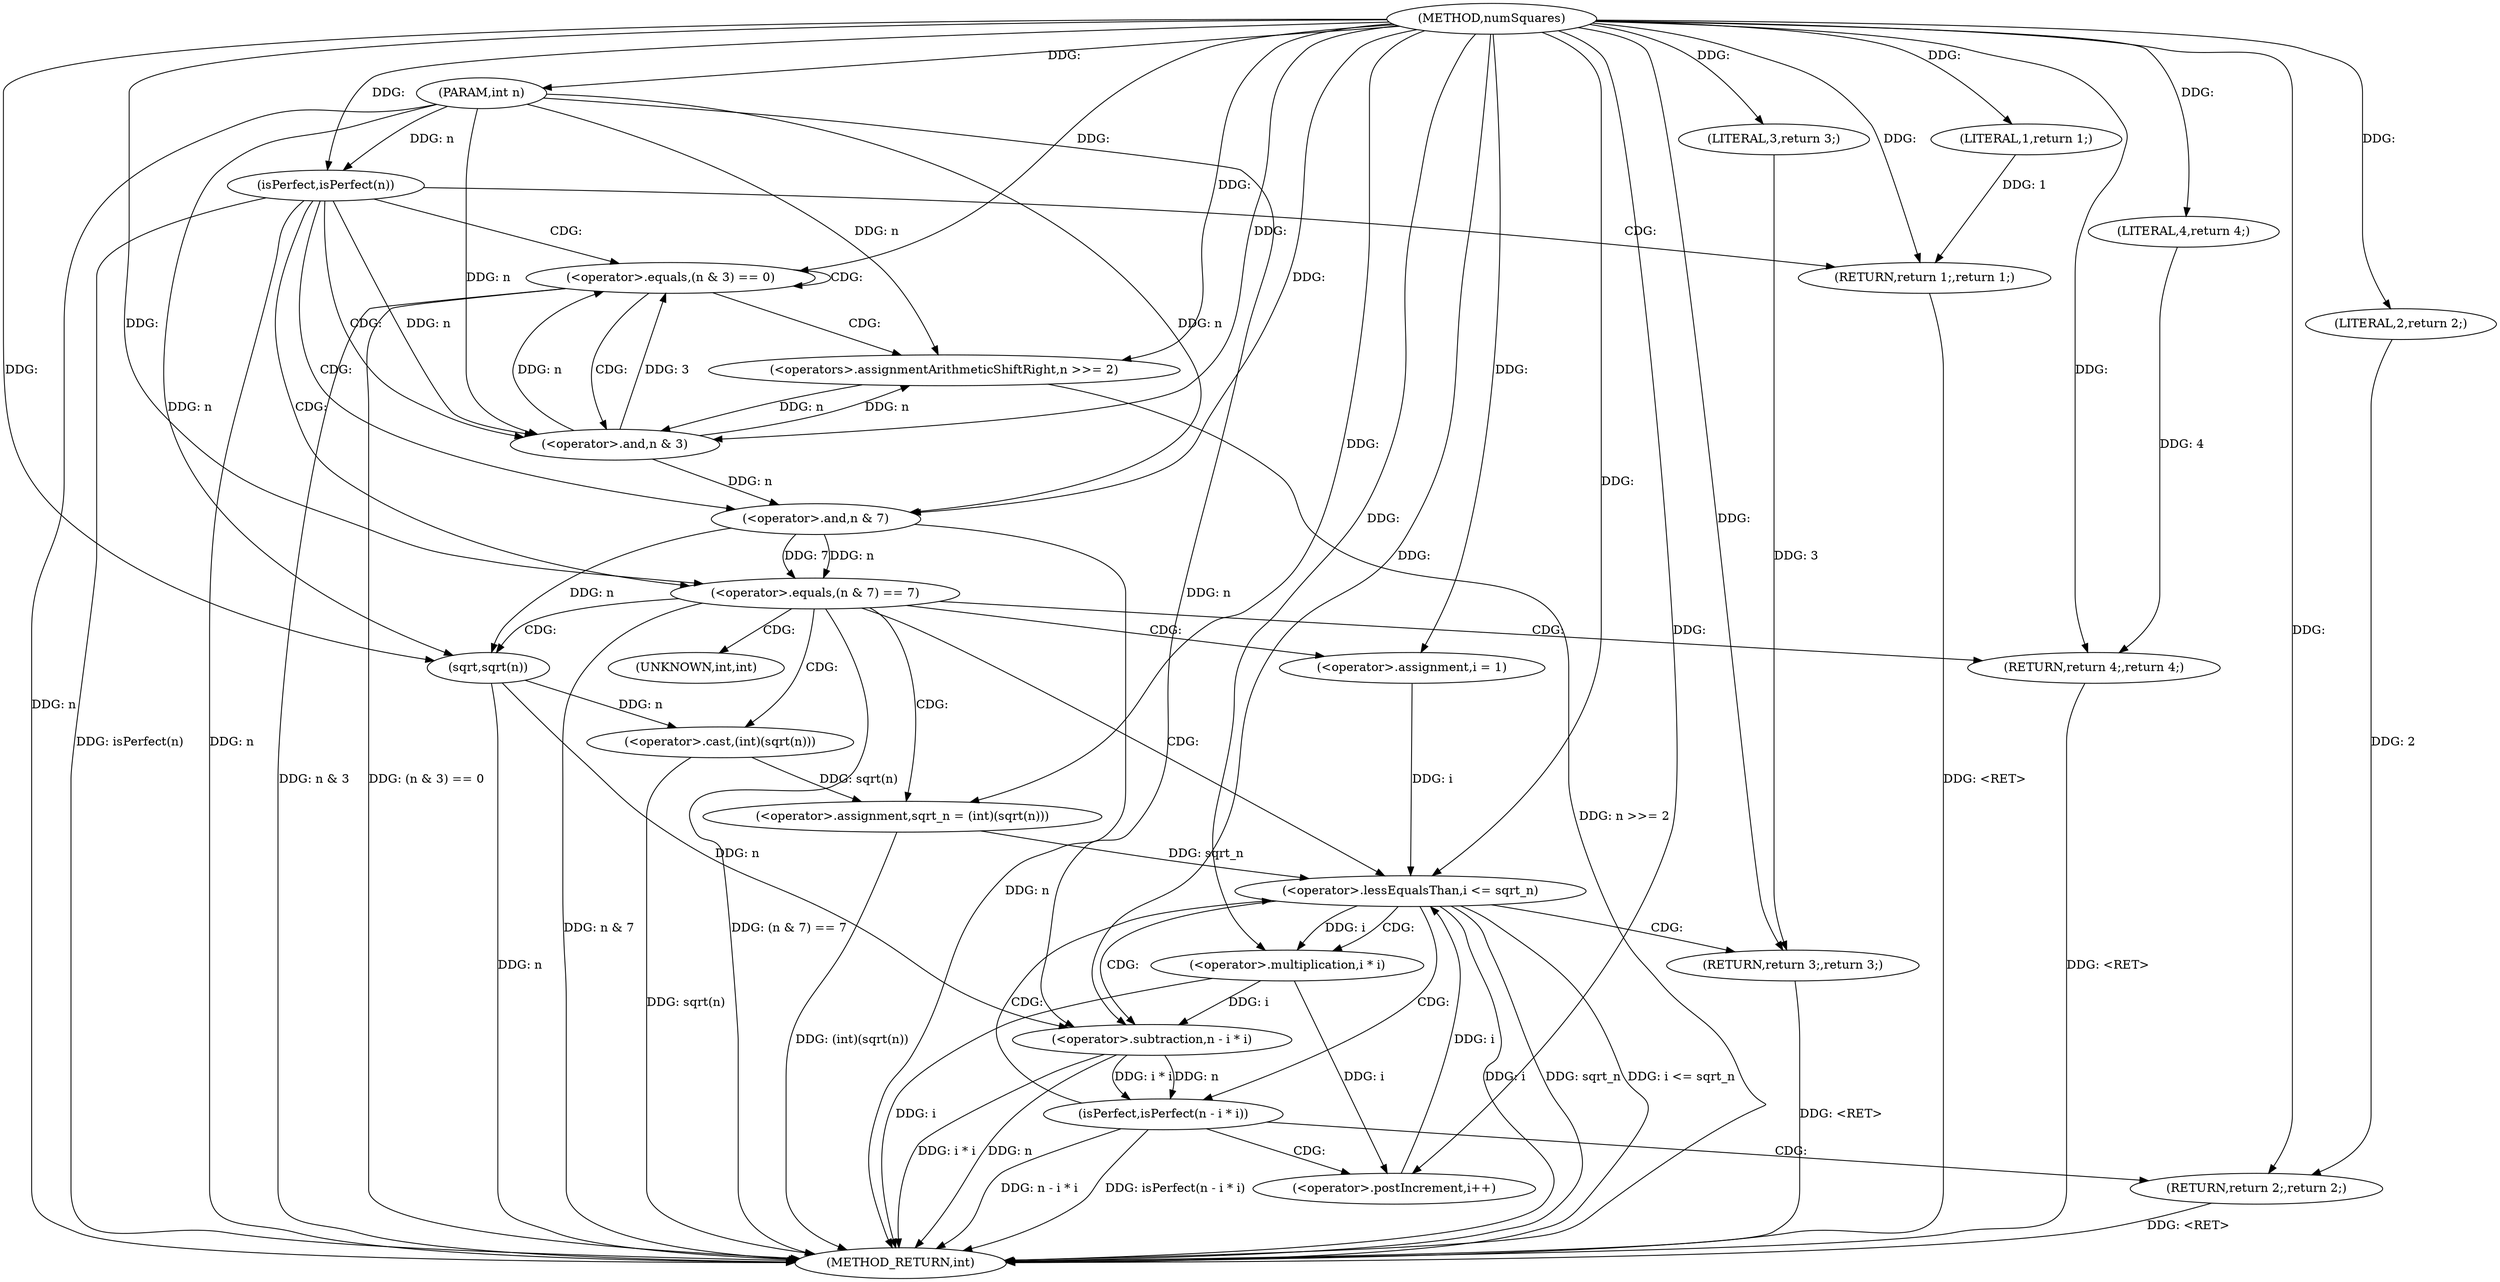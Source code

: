 digraph "numSquares" {  
"1000407" [label = "(METHOD,numSquares)" ]
"1000465" [label = "(METHOD_RETURN,int)" ]
"1000408" [label = "(PARAM,int n)" ]
"1000436" [label = "(<operator>.assignment,sqrt_n = (int)(sqrt(n)))" ]
"1000463" [label = "(RETURN,return 3;,return 3;)" ]
"1000411" [label = "(isPerfect,isPerfect(n))" ]
"1000417" [label = "(<operator>.equals,(n & 3) == 0)" ]
"1000427" [label = "(<operator>.equals,(n & 7) == 7)" ]
"1000444" [label = "(<operator>.assignment,i = 1)" ]
"1000447" [label = "(<operator>.lessEqualsThan,i <= sqrt_n)" ]
"1000450" [label = "(<operator>.postIncrement,i++)" ]
"1000464" [label = "(LITERAL,3,return 3;)" ]
"1000414" [label = "(RETURN,return 1;,return 1;)" ]
"1000423" [label = "(<operators>.assignmentArithmeticShiftRight,n >>= 2)" ]
"1000433" [label = "(RETURN,return 4;,return 4;)" ]
"1000438" [label = "(<operator>.cast,(int)(sqrt(n)))" ]
"1000415" [label = "(LITERAL,1,return 1;)" ]
"1000418" [label = "(<operator>.and,n & 3)" ]
"1000428" [label = "(<operator>.and,n & 7)" ]
"1000434" [label = "(LITERAL,4,return 4;)" ]
"1000440" [label = "(sqrt,sqrt(n))" ]
"1000454" [label = "(isPerfect,isPerfect(n - i * i))" ]
"1000461" [label = "(RETURN,return 2;,return 2;)" ]
"1000455" [label = "(<operator>.subtraction,n - i * i)" ]
"1000462" [label = "(LITERAL,2,return 2;)" ]
"1000457" [label = "(<operator>.multiplication,i * i)" ]
"1000439" [label = "(UNKNOWN,int,int)" ]
  "1000408" -> "1000465"  [ label = "DDG: n"] 
  "1000411" -> "1000465"  [ label = "DDG: n"] 
  "1000411" -> "1000465"  [ label = "DDG: isPerfect(n)"] 
  "1000417" -> "1000465"  [ label = "DDG: n & 3"] 
  "1000417" -> "1000465"  [ label = "DDG: (n & 3) == 0"] 
  "1000428" -> "1000465"  [ label = "DDG: n"] 
  "1000427" -> "1000465"  [ label = "DDG: n & 7"] 
  "1000427" -> "1000465"  [ label = "DDG: (n & 7) == 7"] 
  "1000440" -> "1000465"  [ label = "DDG: n"] 
  "1000438" -> "1000465"  [ label = "DDG: sqrt(n)"] 
  "1000436" -> "1000465"  [ label = "DDG: (int)(sqrt(n))"] 
  "1000447" -> "1000465"  [ label = "DDG: i"] 
  "1000447" -> "1000465"  [ label = "DDG: sqrt_n"] 
  "1000447" -> "1000465"  [ label = "DDG: i <= sqrt_n"] 
  "1000455" -> "1000465"  [ label = "DDG: n"] 
  "1000457" -> "1000465"  [ label = "DDG: i"] 
  "1000455" -> "1000465"  [ label = "DDG: i * i"] 
  "1000454" -> "1000465"  [ label = "DDG: n - i * i"] 
  "1000454" -> "1000465"  [ label = "DDG: isPerfect(n - i * i)"] 
  "1000423" -> "1000465"  [ label = "DDG: n >>= 2"] 
  "1000463" -> "1000465"  [ label = "DDG: <RET>"] 
  "1000414" -> "1000465"  [ label = "DDG: <RET>"] 
  "1000433" -> "1000465"  [ label = "DDG: <RET>"] 
  "1000461" -> "1000465"  [ label = "DDG: <RET>"] 
  "1000407" -> "1000408"  [ label = "DDG: "] 
  "1000438" -> "1000436"  [ label = "DDG: sqrt(n)"] 
  "1000464" -> "1000463"  [ label = "DDG: 3"] 
  "1000407" -> "1000463"  [ label = "DDG: "] 
  "1000407" -> "1000436"  [ label = "DDG: "] 
  "1000407" -> "1000444"  [ label = "DDG: "] 
  "1000407" -> "1000464"  [ label = "DDG: "] 
  "1000408" -> "1000411"  [ label = "DDG: n"] 
  "1000407" -> "1000411"  [ label = "DDG: "] 
  "1000415" -> "1000414"  [ label = "DDG: 1"] 
  "1000407" -> "1000414"  [ label = "DDG: "] 
  "1000418" -> "1000417"  [ label = "DDG: 3"] 
  "1000418" -> "1000417"  [ label = "DDG: n"] 
  "1000407" -> "1000417"  [ label = "DDG: "] 
  "1000428" -> "1000427"  [ label = "DDG: 7"] 
  "1000428" -> "1000427"  [ label = "DDG: n"] 
  "1000407" -> "1000427"  [ label = "DDG: "] 
  "1000434" -> "1000433"  [ label = "DDG: 4"] 
  "1000407" -> "1000433"  [ label = "DDG: "] 
  "1000440" -> "1000438"  [ label = "DDG: n"] 
  "1000444" -> "1000447"  [ label = "DDG: i"] 
  "1000450" -> "1000447"  [ label = "DDG: i"] 
  "1000407" -> "1000447"  [ label = "DDG: "] 
  "1000436" -> "1000447"  [ label = "DDG: sqrt_n"] 
  "1000457" -> "1000450"  [ label = "DDG: i"] 
  "1000407" -> "1000450"  [ label = "DDG: "] 
  "1000407" -> "1000415"  [ label = "DDG: "] 
  "1000411" -> "1000418"  [ label = "DDG: n"] 
  "1000423" -> "1000418"  [ label = "DDG: n"] 
  "1000408" -> "1000418"  [ label = "DDG: n"] 
  "1000407" -> "1000418"  [ label = "DDG: "] 
  "1000418" -> "1000423"  [ label = "DDG: n"] 
  "1000408" -> "1000423"  [ label = "DDG: n"] 
  "1000407" -> "1000423"  [ label = "DDG: "] 
  "1000418" -> "1000428"  [ label = "DDG: n"] 
  "1000408" -> "1000428"  [ label = "DDG: n"] 
  "1000407" -> "1000428"  [ label = "DDG: "] 
  "1000407" -> "1000434"  [ label = "DDG: "] 
  "1000428" -> "1000440"  [ label = "DDG: n"] 
  "1000408" -> "1000440"  [ label = "DDG: n"] 
  "1000407" -> "1000440"  [ label = "DDG: "] 
  "1000455" -> "1000454"  [ label = "DDG: i * i"] 
  "1000455" -> "1000454"  [ label = "DDG: n"] 
  "1000462" -> "1000461"  [ label = "DDG: 2"] 
  "1000407" -> "1000461"  [ label = "DDG: "] 
  "1000440" -> "1000455"  [ label = "DDG: n"] 
  "1000408" -> "1000455"  [ label = "DDG: n"] 
  "1000407" -> "1000455"  [ label = "DDG: "] 
  "1000457" -> "1000455"  [ label = "DDG: i"] 
  "1000407" -> "1000462"  [ label = "DDG: "] 
  "1000447" -> "1000457"  [ label = "DDG: i"] 
  "1000407" -> "1000457"  [ label = "DDG: "] 
  "1000411" -> "1000414"  [ label = "CDG: "] 
  "1000411" -> "1000427"  [ label = "CDG: "] 
  "1000411" -> "1000417"  [ label = "CDG: "] 
  "1000411" -> "1000428"  [ label = "CDG: "] 
  "1000411" -> "1000418"  [ label = "CDG: "] 
  "1000417" -> "1000423"  [ label = "CDG: "] 
  "1000417" -> "1000417"  [ label = "CDG: "] 
  "1000417" -> "1000418"  [ label = "CDG: "] 
  "1000427" -> "1000436"  [ label = "CDG: "] 
  "1000427" -> "1000440"  [ label = "CDG: "] 
  "1000427" -> "1000444"  [ label = "CDG: "] 
  "1000427" -> "1000447"  [ label = "CDG: "] 
  "1000427" -> "1000438"  [ label = "CDG: "] 
  "1000427" -> "1000439"  [ label = "CDG: "] 
  "1000427" -> "1000433"  [ label = "CDG: "] 
  "1000447" -> "1000463"  [ label = "CDG: "] 
  "1000447" -> "1000457"  [ label = "CDG: "] 
  "1000447" -> "1000454"  [ label = "CDG: "] 
  "1000447" -> "1000455"  [ label = "CDG: "] 
  "1000454" -> "1000450"  [ label = "CDG: "] 
  "1000454" -> "1000461"  [ label = "CDG: "] 
  "1000454" -> "1000447"  [ label = "CDG: "] 
}
